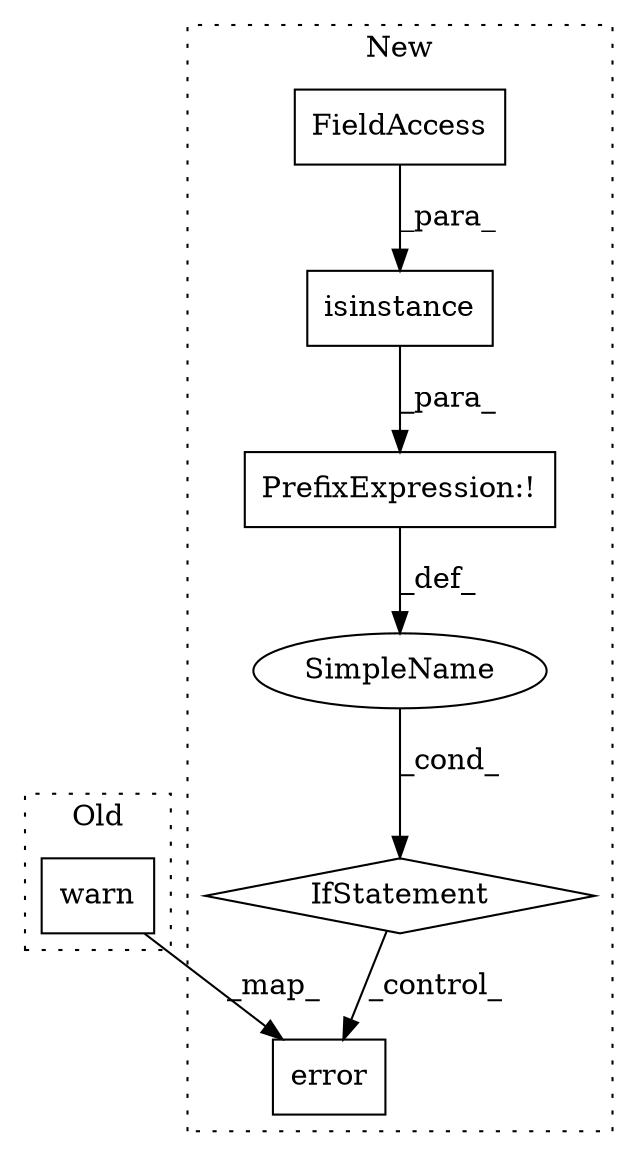 digraph G {
subgraph cluster0 {
1 [label="warn" a="32" s="1776,1858" l="5,1" shape="box"];
label = "Old";
style="dotted";
}
subgraph cluster1 {
2 [label="error" a="32" s="1893,1976" l="6,1" shape="box"];
3 [label="PrefixExpression:!" a="38" s="1848" l="1" shape="box"];
4 [label="SimpleName" a="42" s="" l="" shape="ellipse"];
5 [label="IfStatement" a="25" s="1844,1874" l="4,2" shape="diamond"];
6 [label="isinstance" a="32" s="1849,1873" l="11,1" shape="box"];
7 [label="FieldAccess" a="22" s="1868" l="5" shape="box"];
label = "New";
style="dotted";
}
1 -> 2 [label="_map_"];
3 -> 4 [label="_def_"];
4 -> 5 [label="_cond_"];
5 -> 2 [label="_control_"];
6 -> 3 [label="_para_"];
7 -> 6 [label="_para_"];
}